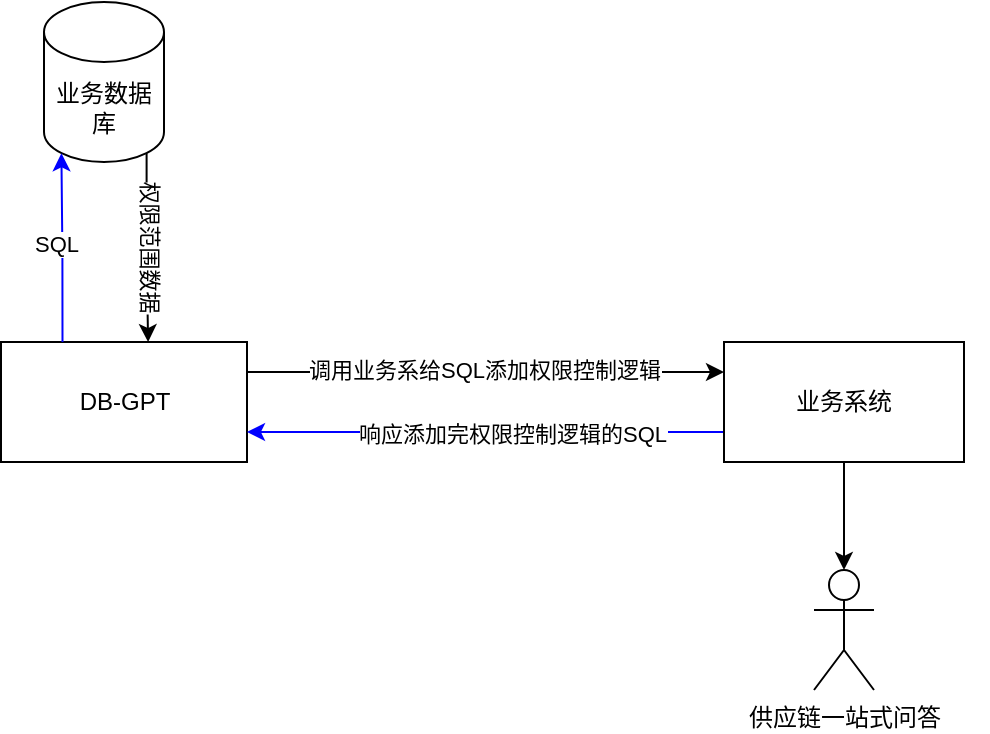 <mxfile version="24.7.15">
  <diagram name="第 1 页" id="Li3gIM5k_uNPiZIk4nxF">
    <mxGraphModel dx="1050" dy="1734" grid="1" gridSize="10" guides="1" tooltips="1" connect="1" arrows="1" fold="1" page="1" pageScale="1" pageWidth="827" pageHeight="1169" math="0" shadow="0">
      <root>
        <mxCell id="0" />
        <mxCell id="1" parent="0" />
        <mxCell id="cuHNZYRt4D5FFOTQdXUN-5" value="Environmental&lt;div&gt;Awareness&lt;/div&gt;" style="shadow=0;dashed=0;html=1;strokeColor=none;shape=mxgraph.mscae.general.continuous_cycle;fillColor=#ffffff;rounded=0;comic=0;fontFamily=Verdana;fontSize=14;fontColor=#FFFFFF;verticalAlign=top;labelPosition=center;verticalLabelPosition=bottom;align=center;" vertex="1" parent="1">
          <mxGeometry x="550" y="135" width="48" height="50" as="geometry" />
        </mxCell>
        <mxCell id="cuHNZYRt4D5FFOTQdXUN-6" value="Finance" style="shape=mxgraph.signs.travel.euro;html=1;fillColor=#ffffff;strokeColor=none;verticalLabelPosition=bottom;verticalAlign=top;align=center;rounded=0;shadow=0;dashed=0;comic=0;fontFamily=Verdana;fontSize=14;fontColor=#FFFFFF;" vertex="1" parent="1">
          <mxGeometry x="637" y="189" width="45" height="51" as="geometry" />
        </mxCell>
        <mxCell id="cuHNZYRt4D5FFOTQdXUN-27" style="edgeStyle=orthogonalEdgeStyle;rounded=0;orthogonalLoop=1;jettySize=auto;html=1;exitX=1;exitY=0.25;exitDx=0;exitDy=0;entryX=0;entryY=0.25;entryDx=0;entryDy=0;" edge="1" parent="1" source="cuHNZYRt4D5FFOTQdXUN-9" target="cuHNZYRt4D5FFOTQdXUN-10">
          <mxGeometry relative="1" as="geometry" />
        </mxCell>
        <mxCell id="cuHNZYRt4D5FFOTQdXUN-29" value="调用业务系给SQL添加权限控制逻辑" style="edgeLabel;html=1;align=center;verticalAlign=middle;resizable=0;points=[];" vertex="1" connectable="0" parent="cuHNZYRt4D5FFOTQdXUN-27">
          <mxGeometry x="-0.19" y="1" relative="1" as="geometry">
            <mxPoint x="22" as="offset" />
          </mxGeometry>
        </mxCell>
        <mxCell id="cuHNZYRt4D5FFOTQdXUN-9" value="DB-GPT" style="rounded=0;whiteSpace=wrap;html=1;" vertex="1" parent="1">
          <mxGeometry x="188.5" y="160" width="123" height="60" as="geometry" />
        </mxCell>
        <mxCell id="cuHNZYRt4D5FFOTQdXUN-28" style="edgeStyle=orthogonalEdgeStyle;rounded=0;orthogonalLoop=1;jettySize=auto;html=1;exitX=0;exitY=0.75;exitDx=0;exitDy=0;entryX=1;entryY=0.75;entryDx=0;entryDy=0;fillColor=#006600;strokeColor=#0000FF;" edge="1" parent="1" source="cuHNZYRt4D5FFOTQdXUN-10" target="cuHNZYRt4D5FFOTQdXUN-9">
          <mxGeometry relative="1" as="geometry" />
        </mxCell>
        <mxCell id="cuHNZYRt4D5FFOTQdXUN-31" value="响应添加完权限控制逻辑的SQL" style="edgeLabel;html=1;align=center;verticalAlign=middle;resizable=0;points=[];" vertex="1" connectable="0" parent="cuHNZYRt4D5FFOTQdXUN-28">
          <mxGeometry x="0.319" y="1" relative="1" as="geometry">
            <mxPoint x="51" as="offset" />
          </mxGeometry>
        </mxCell>
        <mxCell id="cuHNZYRt4D5FFOTQdXUN-10" value="业务系统" style="rounded=0;whiteSpace=wrap;html=1;" vertex="1" parent="1">
          <mxGeometry x="550" y="160" width="120" height="60" as="geometry" />
        </mxCell>
        <mxCell id="cuHNZYRt4D5FFOTQdXUN-11" style="edgeStyle=orthogonalEdgeStyle;rounded=0;orthogonalLoop=1;jettySize=auto;html=1;exitX=0.5;exitY=1;exitDx=0;exitDy=0;" edge="1" parent="1" source="cuHNZYRt4D5FFOTQdXUN-9" target="cuHNZYRt4D5FFOTQdXUN-9">
          <mxGeometry relative="1" as="geometry" />
        </mxCell>
        <mxCell id="cuHNZYRt4D5FFOTQdXUN-14" value="业务数据库" style="shape=cylinder3;whiteSpace=wrap;html=1;boundedLbl=1;backgroundOutline=1;size=15;" vertex="1" parent="1">
          <mxGeometry x="210" y="-10" width="60" height="80" as="geometry" />
        </mxCell>
        <mxCell id="cuHNZYRt4D5FFOTQdXUN-15" value="供应链一站式问答" style="shape=umlActor;verticalLabelPosition=bottom;verticalAlign=top;html=1;outlineConnect=0;" vertex="1" parent="1">
          <mxGeometry x="595" y="274" width="30" height="60" as="geometry" />
        </mxCell>
        <mxCell id="cuHNZYRt4D5FFOTQdXUN-16" style="edgeStyle=orthogonalEdgeStyle;rounded=0;orthogonalLoop=1;jettySize=auto;html=1;exitX=0.5;exitY=1;exitDx=0;exitDy=0;entryX=0.5;entryY=0;entryDx=0;entryDy=0;entryPerimeter=0;" edge="1" parent="1" source="cuHNZYRt4D5FFOTQdXUN-10" target="cuHNZYRt4D5FFOTQdXUN-15">
          <mxGeometry relative="1" as="geometry" />
        </mxCell>
        <mxCell id="cuHNZYRt4D5FFOTQdXUN-22" style="edgeStyle=orthogonalEdgeStyle;rounded=0;orthogonalLoop=1;jettySize=auto;html=1;exitX=0.25;exitY=0;exitDx=0;exitDy=0;entryX=0.145;entryY=1;entryDx=0;entryDy=-4.35;entryPerimeter=0;strokeColor=#0000FF;" edge="1" parent="1" source="cuHNZYRt4D5FFOTQdXUN-9" target="cuHNZYRt4D5FFOTQdXUN-14">
          <mxGeometry relative="1" as="geometry" />
        </mxCell>
        <mxCell id="cuHNZYRt4D5FFOTQdXUN-32" value="SQL" style="edgeLabel;html=1;align=center;verticalAlign=middle;resizable=0;points=[];" vertex="1" connectable="0" parent="cuHNZYRt4D5FFOTQdXUN-22">
          <mxGeometry x="0.053" y="3" relative="1" as="geometry">
            <mxPoint as="offset" />
          </mxGeometry>
        </mxCell>
        <mxCell id="cuHNZYRt4D5FFOTQdXUN-23" style="edgeStyle=orthogonalEdgeStyle;rounded=0;orthogonalLoop=1;jettySize=auto;html=1;exitX=0.855;exitY=1;exitDx=0;exitDy=-4.35;exitPerimeter=0;entryX=0.598;entryY=0;entryDx=0;entryDy=0;entryPerimeter=0;" edge="1" parent="1" source="cuHNZYRt4D5FFOTQdXUN-14" target="cuHNZYRt4D5FFOTQdXUN-9">
          <mxGeometry relative="1" as="geometry" />
        </mxCell>
        <mxCell id="cuHNZYRt4D5FFOTQdXUN-34" value="权限范围数据" style="edgeLabel;html=1;align=center;verticalAlign=middle;resizable=0;points=[];rotation=90;" vertex="1" connectable="0" parent="cuHNZYRt4D5FFOTQdXUN-23">
          <mxGeometry x="0.054" y="2" relative="1" as="geometry">
            <mxPoint x="-1" y="-3" as="offset" />
          </mxGeometry>
        </mxCell>
      </root>
    </mxGraphModel>
  </diagram>
</mxfile>
